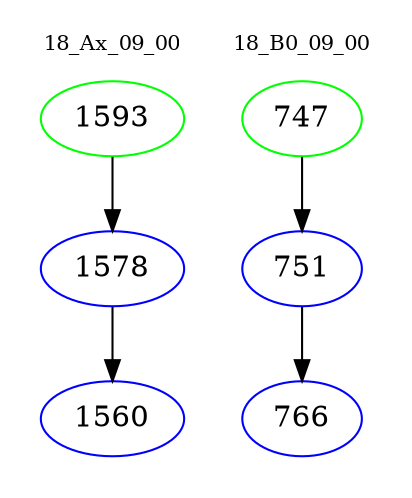 digraph{
subgraph cluster_0 {
color = white
label = "18_Ax_09_00";
fontsize=10;
T0_1593 [label="1593", color="green"]
T0_1593 -> T0_1578 [color="black"]
T0_1578 [label="1578", color="blue"]
T0_1578 -> T0_1560 [color="black"]
T0_1560 [label="1560", color="blue"]
}
subgraph cluster_1 {
color = white
label = "18_B0_09_00";
fontsize=10;
T1_747 [label="747", color="green"]
T1_747 -> T1_751 [color="black"]
T1_751 [label="751", color="blue"]
T1_751 -> T1_766 [color="black"]
T1_766 [label="766", color="blue"]
}
}
